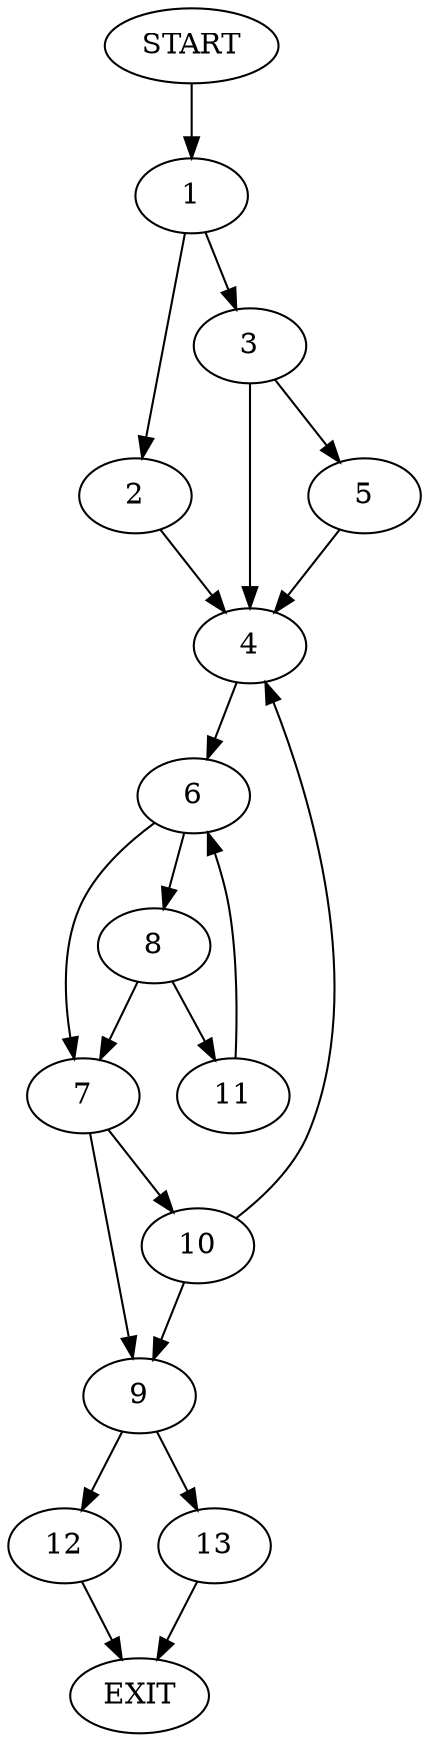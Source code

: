 digraph {
0 [label="START"]
14 [label="EXIT"]
0 -> 1
1 -> 2
1 -> 3
2 -> 4
3 -> 5
3 -> 4
4 -> 6
5 -> 4
6 -> 7
6 -> 8
7 -> 9
7 -> 10
8 -> 7
8 -> 11
11 -> 6
10 -> 9
10 -> 4
9 -> 12
9 -> 13
12 -> 14
13 -> 14
}
